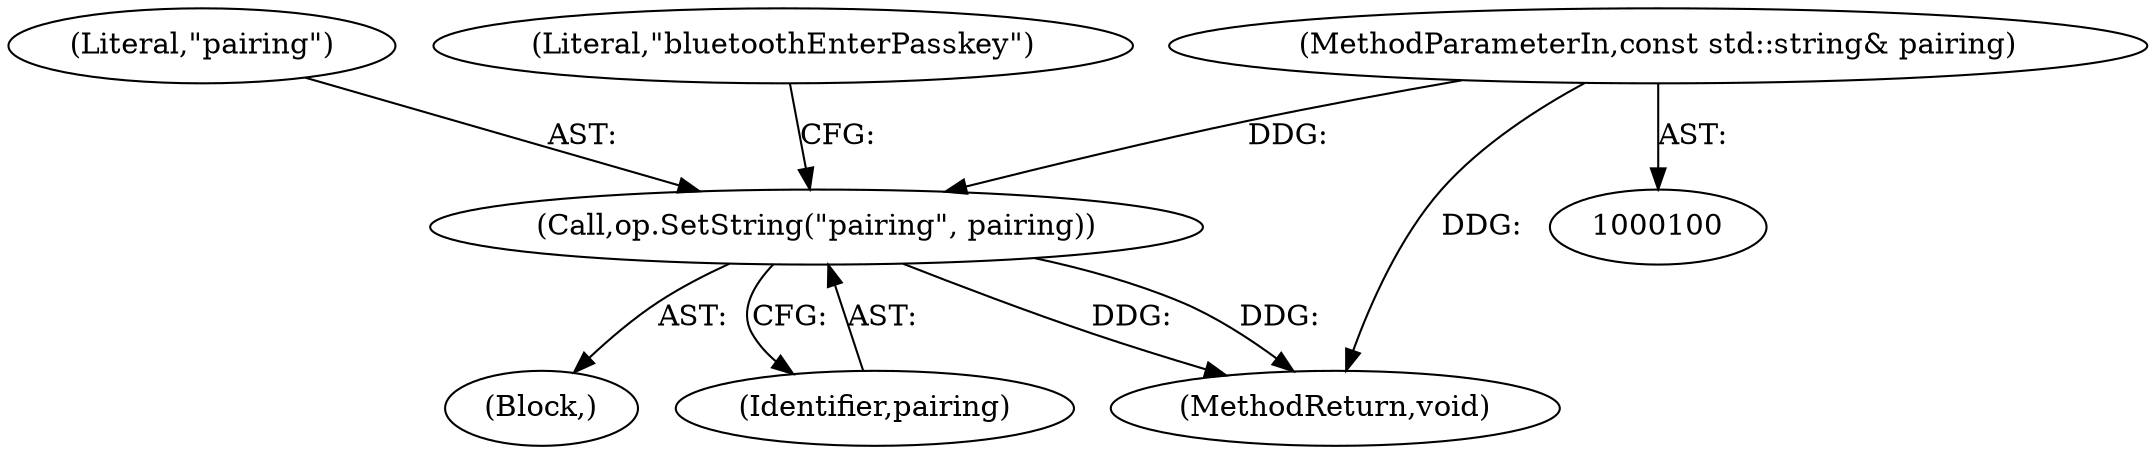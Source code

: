 digraph "1_Chrome_0a38f71865b63025dce4de1f8cca71979c48d14d_4@del" {
"1000123" [label="(Call,op.SetString(\"pairing\", pairing))"];
"1000104" [label="(MethodParameterIn,const std::string& pairing)"];
"1000105" [label="(Block,)"];
"1000125" [label="(Identifier,pairing)"];
"1000123" [label="(Call,op.SetString(\"pairing\", pairing))"];
"1000104" [label="(MethodParameterIn,const std::string& pairing)"];
"1000146" [label="(MethodReturn,void)"];
"1000124" [label="(Literal,\"pairing\")"];
"1000129" [label="(Literal,\"bluetoothEnterPasskey\")"];
"1000123" -> "1000105"  [label="AST: "];
"1000123" -> "1000125"  [label="CFG: "];
"1000124" -> "1000123"  [label="AST: "];
"1000125" -> "1000123"  [label="AST: "];
"1000129" -> "1000123"  [label="CFG: "];
"1000123" -> "1000146"  [label="DDG: "];
"1000123" -> "1000146"  [label="DDG: "];
"1000104" -> "1000123"  [label="DDG: "];
"1000104" -> "1000100"  [label="AST: "];
"1000104" -> "1000146"  [label="DDG: "];
}
